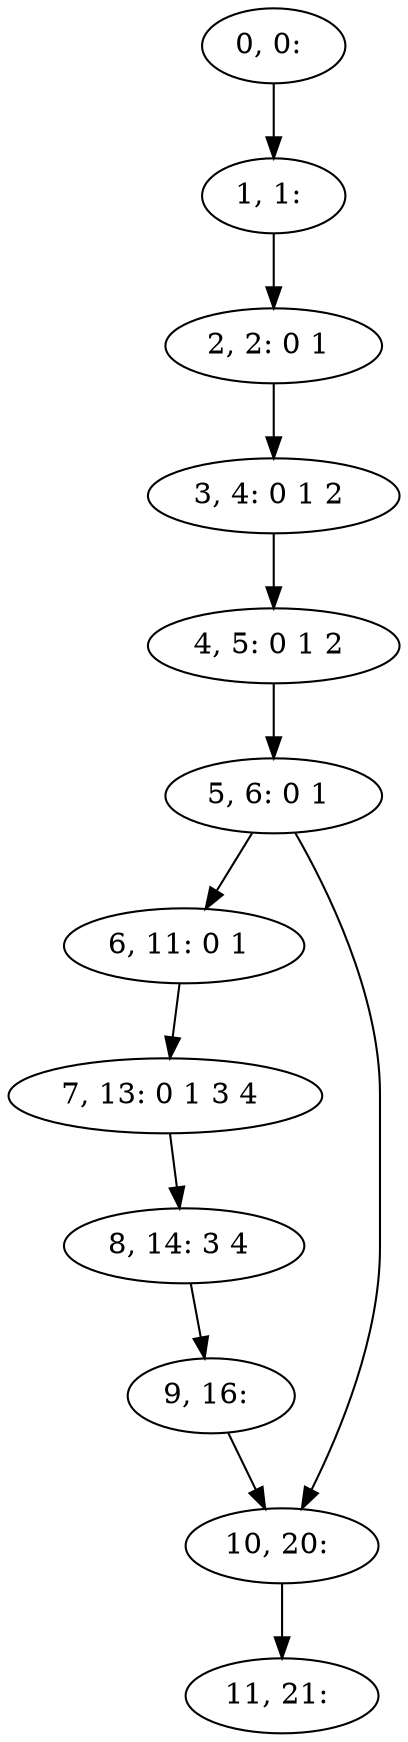 digraph G {
0[label="0, 0: "];
1[label="1, 1: "];
2[label="2, 2: 0 1 "];
3[label="3, 4: 0 1 2 "];
4[label="4, 5: 0 1 2 "];
5[label="5, 6: 0 1 "];
6[label="6, 11: 0 1 "];
7[label="7, 13: 0 1 3 4 "];
8[label="8, 14: 3 4 "];
9[label="9, 16: "];
10[label="10, 20: "];
11[label="11, 21: "];
0->1 ;
1->2 ;
2->3 ;
3->4 ;
4->5 ;
5->6 ;
5->10 ;
6->7 ;
7->8 ;
8->9 ;
9->10 ;
10->11 ;
}
